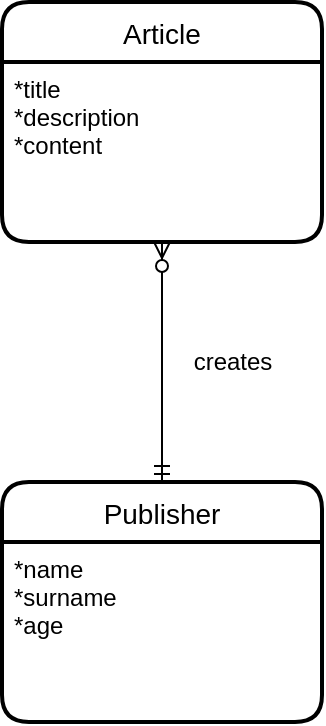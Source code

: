 <mxfile version="15.9.1" type="device"><diagram id="ylH1LiX_96-15hrc1ho-" name="Page-1"><mxGraphModel dx="1554" dy="894" grid="1" gridSize="10" guides="1" tooltips="1" connect="1" arrows="1" fold="1" page="1" pageScale="1" pageWidth="827" pageHeight="1169" math="0" shadow="0"><root><mxCell id="0"/><mxCell id="1" parent="0"/><mxCell id="A9FF8Mx51te10wfjr8GP-1" value="Article" style="swimlane;childLayout=stackLayout;horizontal=1;startSize=30;horizontalStack=0;rounded=1;fontSize=14;fontStyle=0;strokeWidth=2;resizeParent=0;resizeLast=1;shadow=0;dashed=0;align=center;" vertex="1" parent="1"><mxGeometry x="334" y="270" width="160" height="120" as="geometry"/></mxCell><mxCell id="A9FF8Mx51te10wfjr8GP-2" value="*title&#10;*description&#10;*content" style="align=left;strokeColor=none;fillColor=none;spacingLeft=4;fontSize=12;verticalAlign=top;resizable=0;rotatable=0;part=1;" vertex="1" parent="A9FF8Mx51te10wfjr8GP-1"><mxGeometry y="30" width="160" height="90" as="geometry"/></mxCell><mxCell id="A9FF8Mx51te10wfjr8GP-3" value="Publisher" style="swimlane;childLayout=stackLayout;horizontal=1;startSize=30;horizontalStack=0;rounded=1;fontSize=14;fontStyle=0;strokeWidth=2;resizeParent=0;resizeLast=1;shadow=0;dashed=0;align=center;" vertex="1" parent="1"><mxGeometry x="334" y="510" width="160" height="120" as="geometry"/></mxCell><mxCell id="A9FF8Mx51te10wfjr8GP-4" value="*name&#10;*surname&#10;*age" style="align=left;strokeColor=none;fillColor=none;spacingLeft=4;fontSize=12;verticalAlign=top;resizable=0;rotatable=0;part=1;" vertex="1" parent="A9FF8Mx51te10wfjr8GP-3"><mxGeometry y="30" width="160" height="90" as="geometry"/></mxCell><mxCell id="A9FF8Mx51te10wfjr8GP-5" value="" style="fontSize=12;html=1;endArrow=ERzeroToMany;startArrow=ERmandOne;rounded=0;exitX=0.5;exitY=0;exitDx=0;exitDy=0;entryX=0.5;entryY=1;entryDx=0;entryDy=0;" edge="1" parent="1" source="A9FF8Mx51te10wfjr8GP-3" target="A9FF8Mx51te10wfjr8GP-2"><mxGeometry width="100" height="100" relative="1" as="geometry"><mxPoint x="360" y="570" as="sourcePoint"/><mxPoint x="460" y="470" as="targetPoint"/></mxGeometry></mxCell><mxCell id="A9FF8Mx51te10wfjr8GP-6" value="creates" style="text;html=1;align=center;verticalAlign=middle;resizable=0;points=[];autosize=1;strokeColor=none;fillColor=none;" vertex="1" parent="1"><mxGeometry x="414" y="440" width="70" height="20" as="geometry"/></mxCell></root></mxGraphModel></diagram></mxfile>